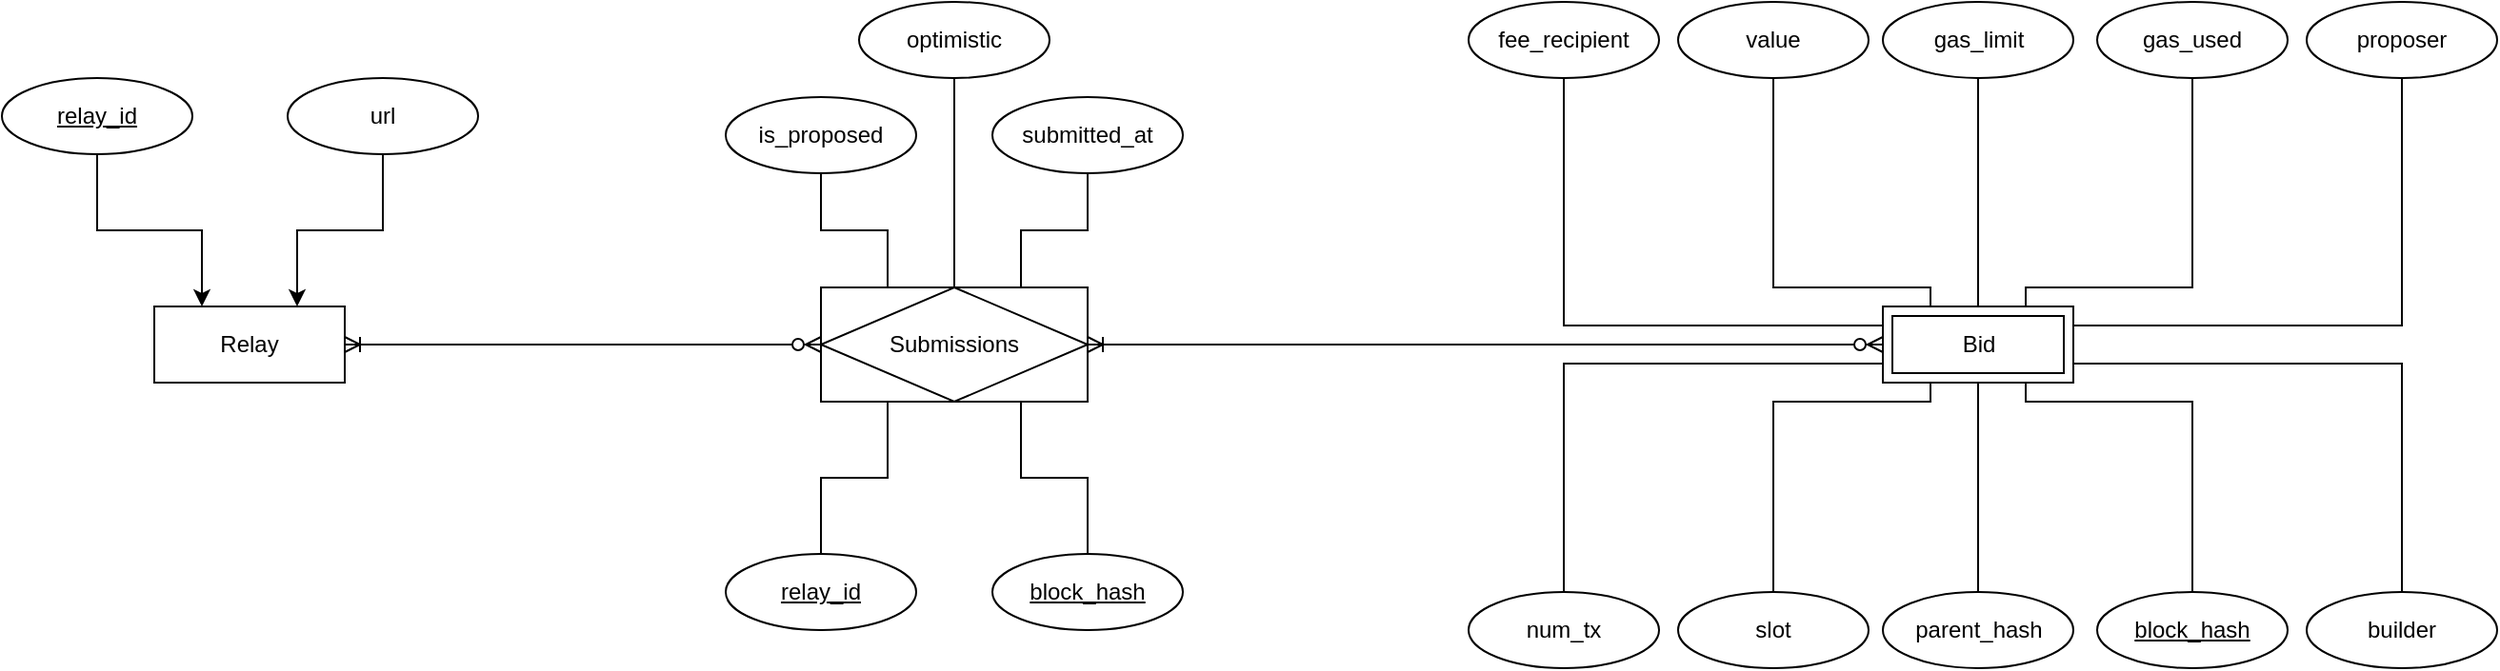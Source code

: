 <mxfile version="22.1.21" type="device">
  <diagram name="Page-1" id="SRoH_Cm1zgihC4Y3aIys">
    <mxGraphModel dx="1956" dy="734" grid="1" gridSize="10" guides="1" tooltips="1" connect="1" arrows="1" fold="1" page="1" pageScale="1" pageWidth="827" pageHeight="1169" math="0" shadow="0">
      <root>
        <mxCell id="0" />
        <mxCell id="1" parent="0" />
        <mxCell id="Zu4S4lrj_1vBMu7qutv7-1" value="Relay" style="whiteSpace=wrap;html=1;align=center;" parent="1" vertex="1">
          <mxGeometry x="-370" y="540" width="100" height="40" as="geometry" />
        </mxCell>
        <mxCell id="r_z-gsxkTrxiHgK6J5hU-3" style="edgeStyle=orthogonalEdgeStyle;rounded=0;orthogonalLoop=1;jettySize=auto;html=1;exitX=1;exitY=0.25;exitDx=0;exitDy=0;entryX=0.5;entryY=1;entryDx=0;entryDy=0;endArrow=none;endFill=0;" edge="1" parent="1" source="Zu4S4lrj_1vBMu7qutv7-4" target="r_z-gsxkTrxiHgK6J5hU-1">
          <mxGeometry relative="1" as="geometry" />
        </mxCell>
        <mxCell id="r_z-gsxkTrxiHgK6J5hU-4" style="edgeStyle=orthogonalEdgeStyle;rounded=0;orthogonalLoop=1;jettySize=auto;html=1;exitX=1;exitY=0.75;exitDx=0;exitDy=0;entryX=0.5;entryY=0;entryDx=0;entryDy=0;endArrow=none;endFill=0;" edge="1" parent="1" source="Zu4S4lrj_1vBMu7qutv7-4" target="r_z-gsxkTrxiHgK6J5hU-2">
          <mxGeometry relative="1" as="geometry" />
        </mxCell>
        <mxCell id="Zu4S4lrj_1vBMu7qutv7-4" value="Bid" style="shape=ext;margin=3;double=1;whiteSpace=wrap;html=1;align=center;" parent="1" vertex="1">
          <mxGeometry x="537.5" y="540" width="100" height="40" as="geometry" />
        </mxCell>
        <mxCell id="Zu4S4lrj_1vBMu7qutv7-11" value="" style="edgeStyle=entityRelationEdgeStyle;fontSize=12;html=1;endArrow=ERoneToMany;startArrow=ERzeroToMany;rounded=0;entryX=1;entryY=0.5;entryDx=0;entryDy=0;exitX=0;exitY=0.5;exitDx=0;exitDy=0;" parent="1" source="PwTtp3SiCG3JIqsOgJRd-1" target="Zu4S4lrj_1vBMu7qutv7-1" edge="1">
          <mxGeometry width="100" height="100" relative="1" as="geometry">
            <mxPoint x="110" y="620" as="sourcePoint" />
            <mxPoint x="190" y="500" as="targetPoint" />
          </mxGeometry>
        </mxCell>
        <mxCell id="PwTtp3SiCG3JIqsOgJRd-2" value="" style="edgeStyle=entityRelationEdgeStyle;fontSize=12;html=1;endArrow=ERoneToMany;startArrow=ERzeroToMany;rounded=0;entryX=1;entryY=0.5;entryDx=0;entryDy=0;exitX=0;exitY=0.5;exitDx=0;exitDy=0;" parent="1" source="Zu4S4lrj_1vBMu7qutv7-4" target="PwTtp3SiCG3JIqsOgJRd-1" edge="1">
          <mxGeometry width="100" height="100" relative="1" as="geometry">
            <mxPoint x="354" y="740" as="sourcePoint" />
            <mxPoint x="200" y="920" as="targetPoint" />
          </mxGeometry>
        </mxCell>
        <mxCell id="PwTtp3SiCG3JIqsOgJRd-1" value="Submissions" style="shape=associativeEntity;whiteSpace=wrap;html=1;align=center;" parent="1" vertex="1">
          <mxGeometry x="-20" y="530" width="140" height="60" as="geometry" />
        </mxCell>
        <mxCell id="C7W32Uywa-v56HsoXyOM-2" style="edgeStyle=orthogonalEdgeStyle;rounded=0;orthogonalLoop=1;jettySize=auto;html=1;entryX=0.75;entryY=1;entryDx=0;entryDy=0;endArrow=none;endFill=0;" parent="1" source="xqxuIxr6Enimg9lBK_Os-1" target="PwTtp3SiCG3JIqsOgJRd-1" edge="1">
          <mxGeometry relative="1" as="geometry" />
        </mxCell>
        <mxCell id="xqxuIxr6Enimg9lBK_Os-1" value="block_hash" style="ellipse;whiteSpace=wrap;html=1;align=center;fontStyle=4;" parent="1" vertex="1">
          <mxGeometry x="70" y="670" width="100" height="40" as="geometry" />
        </mxCell>
        <mxCell id="C7W32Uywa-v56HsoXyOM-1" style="edgeStyle=orthogonalEdgeStyle;rounded=0;orthogonalLoop=1;jettySize=auto;html=1;entryX=0.25;entryY=1;entryDx=0;entryDy=0;endArrow=none;endFill=0;" parent="1" source="xqxuIxr6Enimg9lBK_Os-2" target="PwTtp3SiCG3JIqsOgJRd-1" edge="1">
          <mxGeometry relative="1" as="geometry" />
        </mxCell>
        <mxCell id="xqxuIxr6Enimg9lBK_Os-2" value="relay_id" style="ellipse;whiteSpace=wrap;html=1;align=center;fontStyle=4;" parent="1" vertex="1">
          <mxGeometry x="-70" y="670" width="100" height="40" as="geometry" />
        </mxCell>
        <mxCell id="C7W32Uywa-v56HsoXyOM-5" style="edgeStyle=orthogonalEdgeStyle;rounded=0;orthogonalLoop=1;jettySize=auto;html=1;entryX=0.25;entryY=0;entryDx=0;entryDy=0;endArrow=none;endFill=0;" parent="1" source="C7W32Uywa-v56HsoXyOM-3" target="PwTtp3SiCG3JIqsOgJRd-1" edge="1">
          <mxGeometry relative="1" as="geometry" />
        </mxCell>
        <mxCell id="C7W32Uywa-v56HsoXyOM-3" value="is_proposed" style="ellipse;whiteSpace=wrap;html=1;align=center;" parent="1" vertex="1">
          <mxGeometry x="-70" y="430" width="100" height="40" as="geometry" />
        </mxCell>
        <mxCell id="C7W32Uywa-v56HsoXyOM-6" style="edgeStyle=orthogonalEdgeStyle;rounded=0;orthogonalLoop=1;jettySize=auto;html=1;entryX=0.75;entryY=0;entryDx=0;entryDy=0;endArrow=none;endFill=0;exitX=0.5;exitY=1;exitDx=0;exitDy=0;" parent="1" source="C7W32Uywa-v56HsoXyOM-4" target="PwTtp3SiCG3JIqsOgJRd-1" edge="1">
          <mxGeometry relative="1" as="geometry">
            <mxPoint x="120" y="470" as="sourcePoint" />
          </mxGeometry>
        </mxCell>
        <mxCell id="C7W32Uywa-v56HsoXyOM-4" value="submitted_at" style="ellipse;whiteSpace=wrap;html=1;align=center;" parent="1" vertex="1">
          <mxGeometry x="70" y="430" width="100" height="40" as="geometry" />
        </mxCell>
        <mxCell id="C7W32Uywa-v56HsoXyOM-29" style="edgeStyle=orthogonalEdgeStyle;rounded=0;orthogonalLoop=1;jettySize=auto;html=1;entryX=0.75;entryY=0;entryDx=0;entryDy=0;endArrow=none;endFill=0;" parent="1" source="C7W32Uywa-v56HsoXyOM-13" target="Zu4S4lrj_1vBMu7qutv7-4" edge="1">
          <mxGeometry relative="1" as="geometry">
            <Array as="points">
              <mxPoint x="700" y="530" />
              <mxPoint x="612" y="530" />
            </Array>
          </mxGeometry>
        </mxCell>
        <mxCell id="C7W32Uywa-v56HsoXyOM-13" value="gas_used" style="ellipse;whiteSpace=wrap;html=1;align=center;" parent="1" vertex="1">
          <mxGeometry x="650" y="380" width="100" height="40" as="geometry" />
        </mxCell>
        <mxCell id="C7W32Uywa-v56HsoXyOM-28" style="edgeStyle=orthogonalEdgeStyle;rounded=0;orthogonalLoop=1;jettySize=auto;html=1;endArrow=none;endFill=0;entryX=0.5;entryY=0;entryDx=0;entryDy=0;" parent="1" source="C7W32Uywa-v56HsoXyOM-14" target="Zu4S4lrj_1vBMu7qutv7-4" edge="1">
          <mxGeometry relative="1" as="geometry">
            <mxPoint x="600" y="510" as="targetPoint" />
            <Array as="points" />
          </mxGeometry>
        </mxCell>
        <mxCell id="C7W32Uywa-v56HsoXyOM-14" value="gas_limit" style="ellipse;whiteSpace=wrap;html=1;align=center;" parent="1" vertex="1">
          <mxGeometry x="537.5" y="380" width="100" height="40" as="geometry" />
        </mxCell>
        <mxCell id="C7W32Uywa-v56HsoXyOM-27" style="edgeStyle=orthogonalEdgeStyle;rounded=0;orthogonalLoop=1;jettySize=auto;html=1;entryX=0.25;entryY=0;entryDx=0;entryDy=0;endArrow=none;endFill=0;" parent="1" source="C7W32Uywa-v56HsoXyOM-15" target="Zu4S4lrj_1vBMu7qutv7-4" edge="1">
          <mxGeometry relative="1" as="geometry">
            <Array as="points">
              <mxPoint x="480" y="530" />
              <mxPoint x="563" y="530" />
            </Array>
          </mxGeometry>
        </mxCell>
        <mxCell id="C7W32Uywa-v56HsoXyOM-15" value="value" style="ellipse;whiteSpace=wrap;html=1;align=center;" parent="1" vertex="1">
          <mxGeometry x="430" y="380" width="100" height="40" as="geometry" />
        </mxCell>
        <mxCell id="C7W32Uywa-v56HsoXyOM-35" style="edgeStyle=orthogonalEdgeStyle;rounded=0;orthogonalLoop=1;jettySize=auto;html=1;endArrow=none;endFill=0;entryX=0.75;entryY=1;entryDx=0;entryDy=0;" parent="1" source="C7W32Uywa-v56HsoXyOM-36" target="Zu4S4lrj_1vBMu7qutv7-4" edge="1">
          <mxGeometry relative="1" as="geometry">
            <mxPoint x="750" y="870" as="targetPoint" />
            <Array as="points">
              <mxPoint x="700" y="590" />
              <mxPoint x="613" y="590" />
            </Array>
          </mxGeometry>
        </mxCell>
        <mxCell id="C7W32Uywa-v56HsoXyOM-36" value="&lt;u&gt;block_hash&lt;/u&gt;" style="ellipse;whiteSpace=wrap;html=1;align=center;" parent="1" vertex="1">
          <mxGeometry x="650" y="690" width="100" height="40" as="geometry" />
        </mxCell>
        <mxCell id="C7W32Uywa-v56HsoXyOM-45" style="edgeStyle=orthogonalEdgeStyle;rounded=0;orthogonalLoop=1;jettySize=auto;html=1;entryX=0;entryY=0.25;entryDx=0;entryDy=0;endArrow=none;endFill=0;" parent="1" source="C7W32Uywa-v56HsoXyOM-38" target="Zu4S4lrj_1vBMu7qutv7-4" edge="1">
          <mxGeometry relative="1" as="geometry">
            <Array as="points">
              <mxPoint x="370" y="550" />
            </Array>
          </mxGeometry>
        </mxCell>
        <mxCell id="C7W32Uywa-v56HsoXyOM-38" value="fee_recipient" style="ellipse;whiteSpace=wrap;html=1;align=center;" parent="1" vertex="1">
          <mxGeometry x="320" y="380" width="100" height="40" as="geometry" />
        </mxCell>
        <mxCell id="C7W32Uywa-v56HsoXyOM-43" style="edgeStyle=orthogonalEdgeStyle;rounded=0;orthogonalLoop=1;jettySize=auto;html=1;entryX=0.5;entryY=1;entryDx=0;entryDy=0;endArrow=none;endFill=0;" parent="1" source="C7W32Uywa-v56HsoXyOM-40" target="Zu4S4lrj_1vBMu7qutv7-4" edge="1">
          <mxGeometry relative="1" as="geometry" />
        </mxCell>
        <mxCell id="C7W32Uywa-v56HsoXyOM-40" value="parent_hash" style="ellipse;whiteSpace=wrap;html=1;align=center;" parent="1" vertex="1">
          <mxGeometry x="537.5" y="690" width="100" height="40" as="geometry" />
        </mxCell>
        <mxCell id="C7W32Uywa-v56HsoXyOM-44" style="edgeStyle=orthogonalEdgeStyle;rounded=0;orthogonalLoop=1;jettySize=auto;html=1;entryX=0.25;entryY=1;entryDx=0;entryDy=0;endArrow=none;endFill=0;" parent="1" source="C7W32Uywa-v56HsoXyOM-42" target="Zu4S4lrj_1vBMu7qutv7-4" edge="1">
          <mxGeometry relative="1" as="geometry">
            <Array as="points">
              <mxPoint x="480" y="590" />
              <mxPoint x="563" y="590" />
            </Array>
          </mxGeometry>
        </mxCell>
        <mxCell id="C7W32Uywa-v56HsoXyOM-42" value="slot" style="ellipse;whiteSpace=wrap;html=1;align=center;" parent="1" vertex="1">
          <mxGeometry x="430" y="690" width="100" height="40" as="geometry" />
        </mxCell>
        <mxCell id="cx8SHJVGCa5-mkp4k21W-5" style="edgeStyle=orthogonalEdgeStyle;rounded=0;orthogonalLoop=1;jettySize=auto;html=1;entryX=0.5;entryY=0;entryDx=0;entryDy=0;endArrow=none;endFill=0;" parent="1" source="C7W32Uywa-v56HsoXyOM-46" target="PwTtp3SiCG3JIqsOgJRd-1" edge="1">
          <mxGeometry relative="1" as="geometry" />
        </mxCell>
        <mxCell id="C7W32Uywa-v56HsoXyOM-46" value="optimistic" style="ellipse;whiteSpace=wrap;html=1;align=center;" parent="1" vertex="1">
          <mxGeometry y="380" width="100" height="40" as="geometry" />
        </mxCell>
        <mxCell id="cx8SHJVGCa5-mkp4k21W-4" style="edgeStyle=orthogonalEdgeStyle;rounded=0;orthogonalLoop=1;jettySize=auto;html=1;entryX=0.25;entryY=0;entryDx=0;entryDy=0;" parent="1" source="cx8SHJVGCa5-mkp4k21W-1" target="Zu4S4lrj_1vBMu7qutv7-1" edge="1">
          <mxGeometry relative="1" as="geometry" />
        </mxCell>
        <mxCell id="cx8SHJVGCa5-mkp4k21W-1" value="relay_id" style="ellipse;whiteSpace=wrap;html=1;align=center;fontStyle=4;" parent="1" vertex="1">
          <mxGeometry x="-450" y="420" width="100" height="40" as="geometry" />
        </mxCell>
        <mxCell id="cx8SHJVGCa5-mkp4k21W-3" style="edgeStyle=orthogonalEdgeStyle;rounded=0;orthogonalLoop=1;jettySize=auto;html=1;entryX=0.75;entryY=0;entryDx=0;entryDy=0;" parent="1" source="cx8SHJVGCa5-mkp4k21W-2" target="Zu4S4lrj_1vBMu7qutv7-1" edge="1">
          <mxGeometry relative="1" as="geometry" />
        </mxCell>
        <mxCell id="cx8SHJVGCa5-mkp4k21W-2" value="url" style="ellipse;whiteSpace=wrap;html=1;align=center;" parent="1" vertex="1">
          <mxGeometry x="-300" y="420" width="100" height="40" as="geometry" />
        </mxCell>
        <mxCell id="cx8SHJVGCa5-mkp4k21W-7" style="edgeStyle=orthogonalEdgeStyle;rounded=0;orthogonalLoop=1;jettySize=auto;html=1;entryX=0;entryY=0.75;entryDx=0;entryDy=0;endArrow=none;endFill=0;" parent="1" source="cx8SHJVGCa5-mkp4k21W-6" target="Zu4S4lrj_1vBMu7qutv7-4" edge="1">
          <mxGeometry relative="1" as="geometry">
            <Array as="points">
              <mxPoint x="370" y="570" />
            </Array>
          </mxGeometry>
        </mxCell>
        <mxCell id="cx8SHJVGCa5-mkp4k21W-6" value="num_tx" style="ellipse;whiteSpace=wrap;html=1;align=center;" parent="1" vertex="1">
          <mxGeometry x="320" y="690" width="100" height="40" as="geometry" />
        </mxCell>
        <mxCell id="r_z-gsxkTrxiHgK6J5hU-1" value="proposer" style="ellipse;whiteSpace=wrap;html=1;align=center;" vertex="1" parent="1">
          <mxGeometry x="760" y="380" width="100" height="40" as="geometry" />
        </mxCell>
        <mxCell id="r_z-gsxkTrxiHgK6J5hU-2" value="builder" style="ellipse;whiteSpace=wrap;html=1;align=center;" vertex="1" parent="1">
          <mxGeometry x="760" y="690" width="100" height="40" as="geometry" />
        </mxCell>
      </root>
    </mxGraphModel>
  </diagram>
</mxfile>
